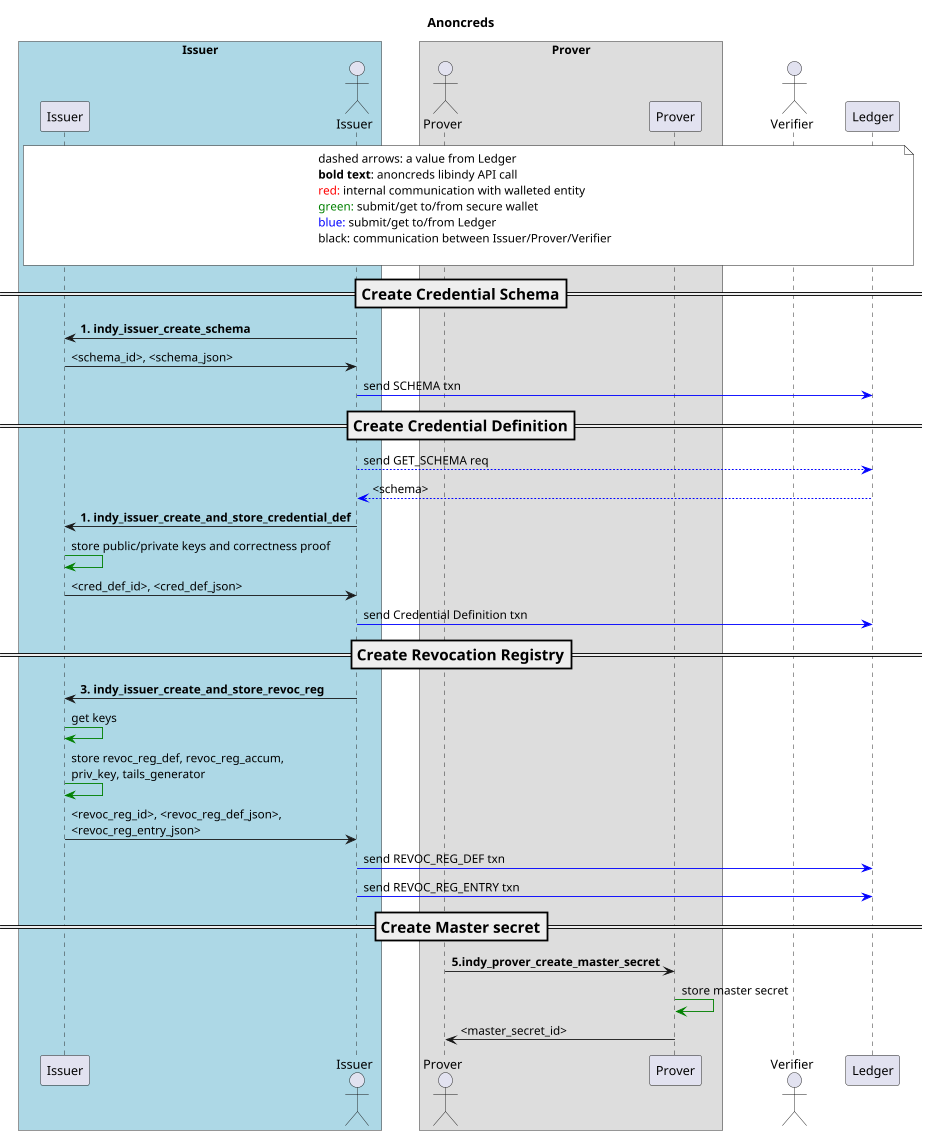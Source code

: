 @startuml
skinparam ParticipantPadding 20
skinparam BoxPadding 20

title Anoncreds
scale 0.9


box "Issuer" #LightBlue
participant "Issuer" as IW
actor Issuer as I
endbox

box "Prover"
actor Prover as P
participant "Prover" as PW
endbox

actor Verifier as V

participant "Ledger" as L


note over IW, L #white
    dashed arrows: a value from Ledger
    <b>bold text</b>: anoncreds libindy API call
    <font color=red>red:</font> internal communication with walleted entity
    <font color=green>green:</font> submit/get to/from secure wallet
    <font color=blue>blue:</font> submit/get to/from Ledger
    black: communication between Issuer/Prover/Verifier

endnote


=== Create Credential Schema ==
I -> IW: <b>1. indy_issuer_create_schema
IW -> I: <schema_id>, <schema_json>

I-[#blue]>L: send SCHEMA txn

=== Create Credential Definition ==
I -[#blue]-> L: send GET_SCHEMA req
L -[#blue]-> I: <schema>
I -> IW: <b>1. indy_issuer_create_and_store_credential_def
IW -[#green]> IW: store public/private keys and correctness proof
IW -> I: <cred_def_id>, <cred_def_json>

I-[#blue]>L: send Credential Definition txn

=== Create Revocation Registry ==

I -> IW: <b>3. indy_issuer_create_and_store_revoc_reg
IW -[#green]> IW: get keys
IW -[#green]> IW: store revoc_reg_def, revoc_reg_accum, \npriv_key, tails_generator
IW -> I: <revoc_reg_id>, <revoc_reg_def_json>, \n<revoc_reg_entry_json>

I-[#blue]>L: send REVOC_REG_DEF txn
I-[#blue]>L: send REVOC_REG_ENTRY txn

=== Create Master secret ==

P -> PW: <b>5.indy_prover_create_master_secret
PW -[#green]> PW: store master secret
PW -> P: <master_secret_id>
@enduml